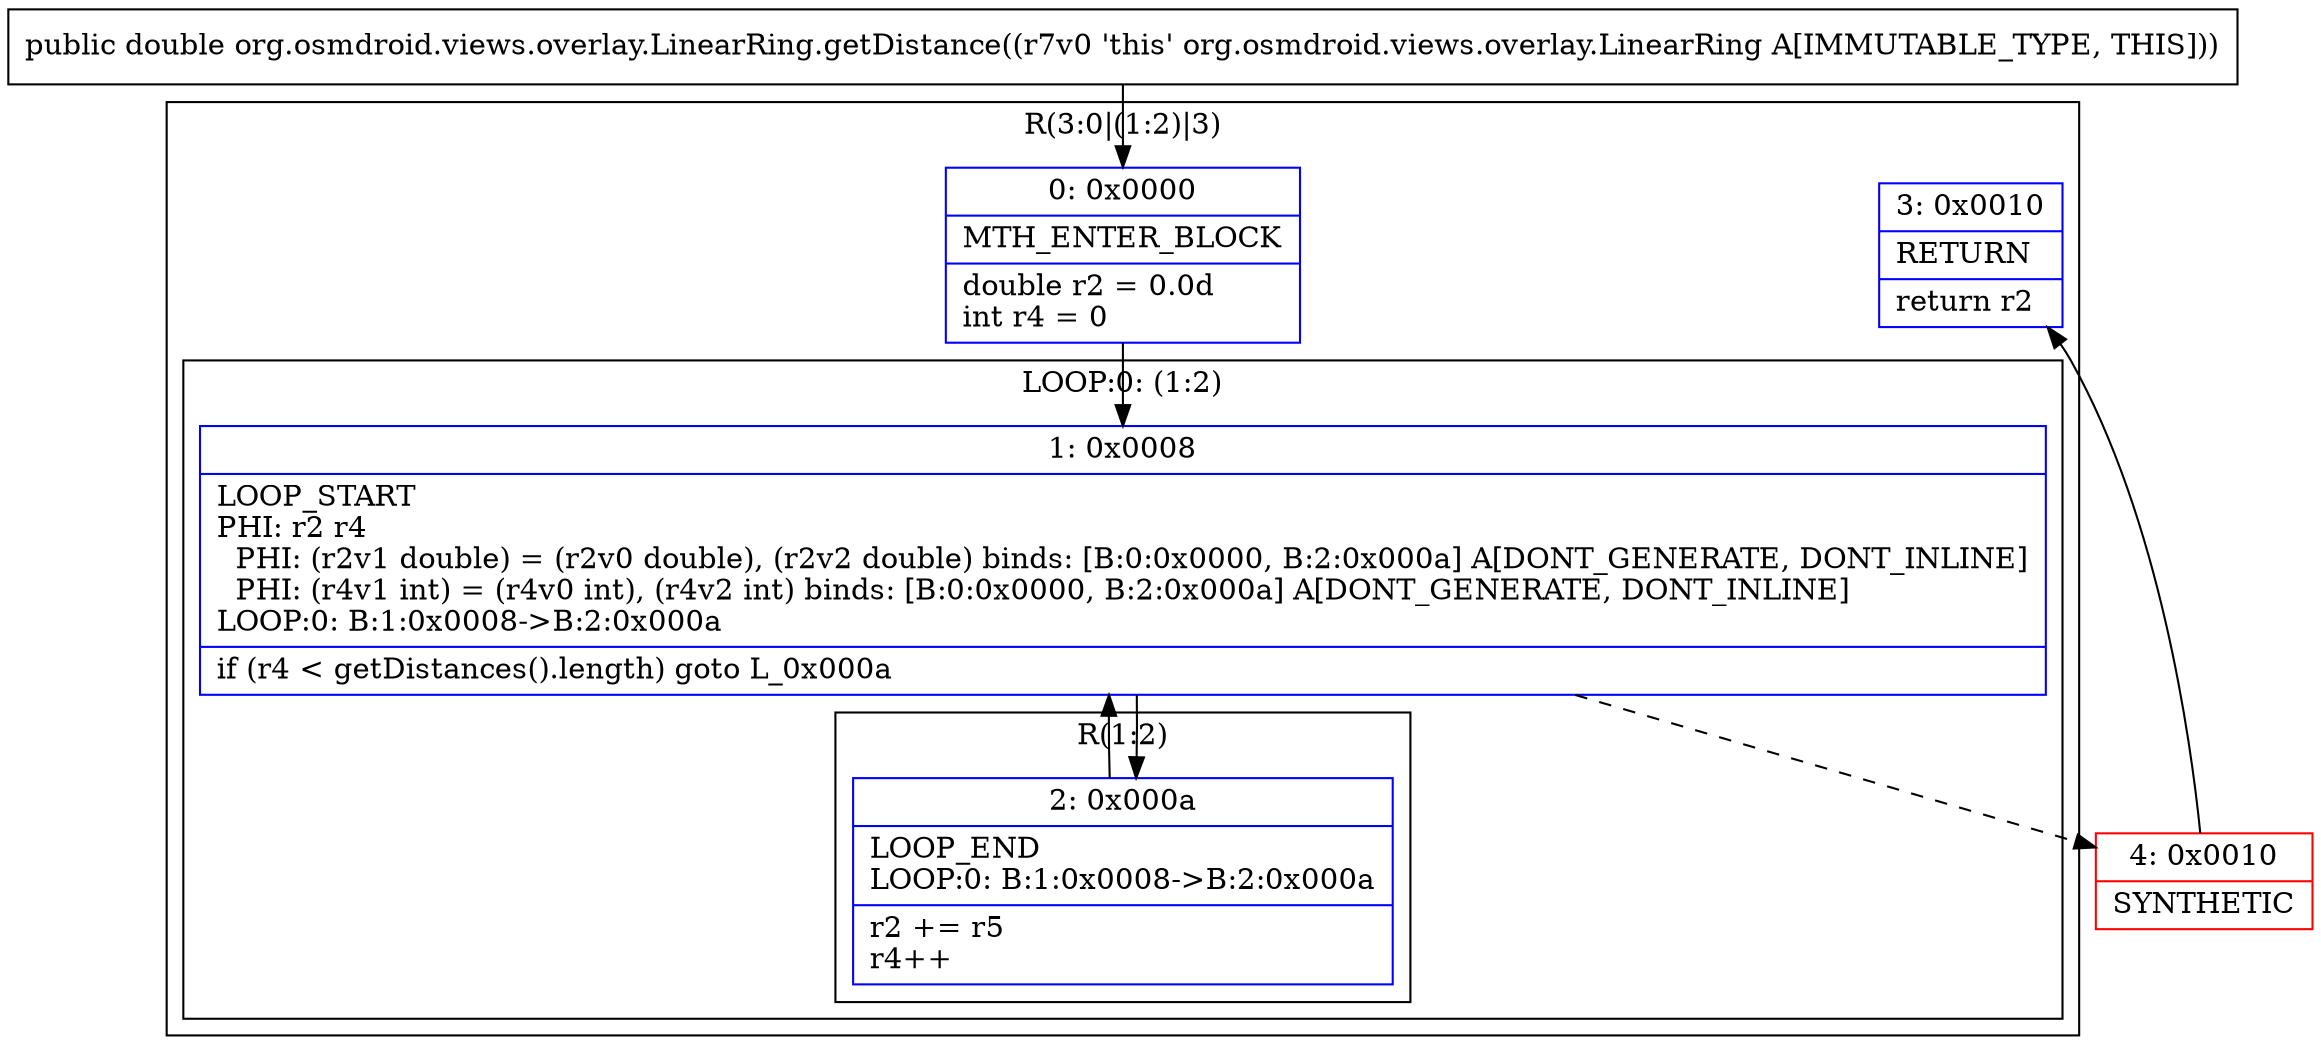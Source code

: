 digraph "CFG fororg.osmdroid.views.overlay.LinearRing.getDistance()D" {
subgraph cluster_Region_1198876717 {
label = "R(3:0|(1:2)|3)";
node [shape=record,color=blue];
Node_0 [shape=record,label="{0\:\ 0x0000|MTH_ENTER_BLOCK\l|double r2 = 0.0d\lint r4 = 0\l}"];
subgraph cluster_LoopRegion_420945316 {
label = "LOOP:0: (1:2)";
node [shape=record,color=blue];
Node_1 [shape=record,label="{1\:\ 0x0008|LOOP_START\lPHI: r2 r4 \l  PHI: (r2v1 double) = (r2v0 double), (r2v2 double) binds: [B:0:0x0000, B:2:0x000a] A[DONT_GENERATE, DONT_INLINE]\l  PHI: (r4v1 int) = (r4v0 int), (r4v2 int) binds: [B:0:0x0000, B:2:0x000a] A[DONT_GENERATE, DONT_INLINE]\lLOOP:0: B:1:0x0008\-\>B:2:0x000a\l|if (r4 \< getDistances().length) goto L_0x000a\l}"];
subgraph cluster_Region_1436407126 {
label = "R(1:2)";
node [shape=record,color=blue];
Node_2 [shape=record,label="{2\:\ 0x000a|LOOP_END\lLOOP:0: B:1:0x0008\-\>B:2:0x000a\l|r2 += r5\lr4++\l}"];
}
}
Node_3 [shape=record,label="{3\:\ 0x0010|RETURN\l|return r2\l}"];
}
Node_4 [shape=record,color=red,label="{4\:\ 0x0010|SYNTHETIC\l}"];
MethodNode[shape=record,label="{public double org.osmdroid.views.overlay.LinearRing.getDistance((r7v0 'this' org.osmdroid.views.overlay.LinearRing A[IMMUTABLE_TYPE, THIS])) }"];
MethodNode -> Node_0;
Node_0 -> Node_1;
Node_1 -> Node_2;
Node_1 -> Node_4[style=dashed];
Node_2 -> Node_1;
Node_4 -> Node_3;
}

